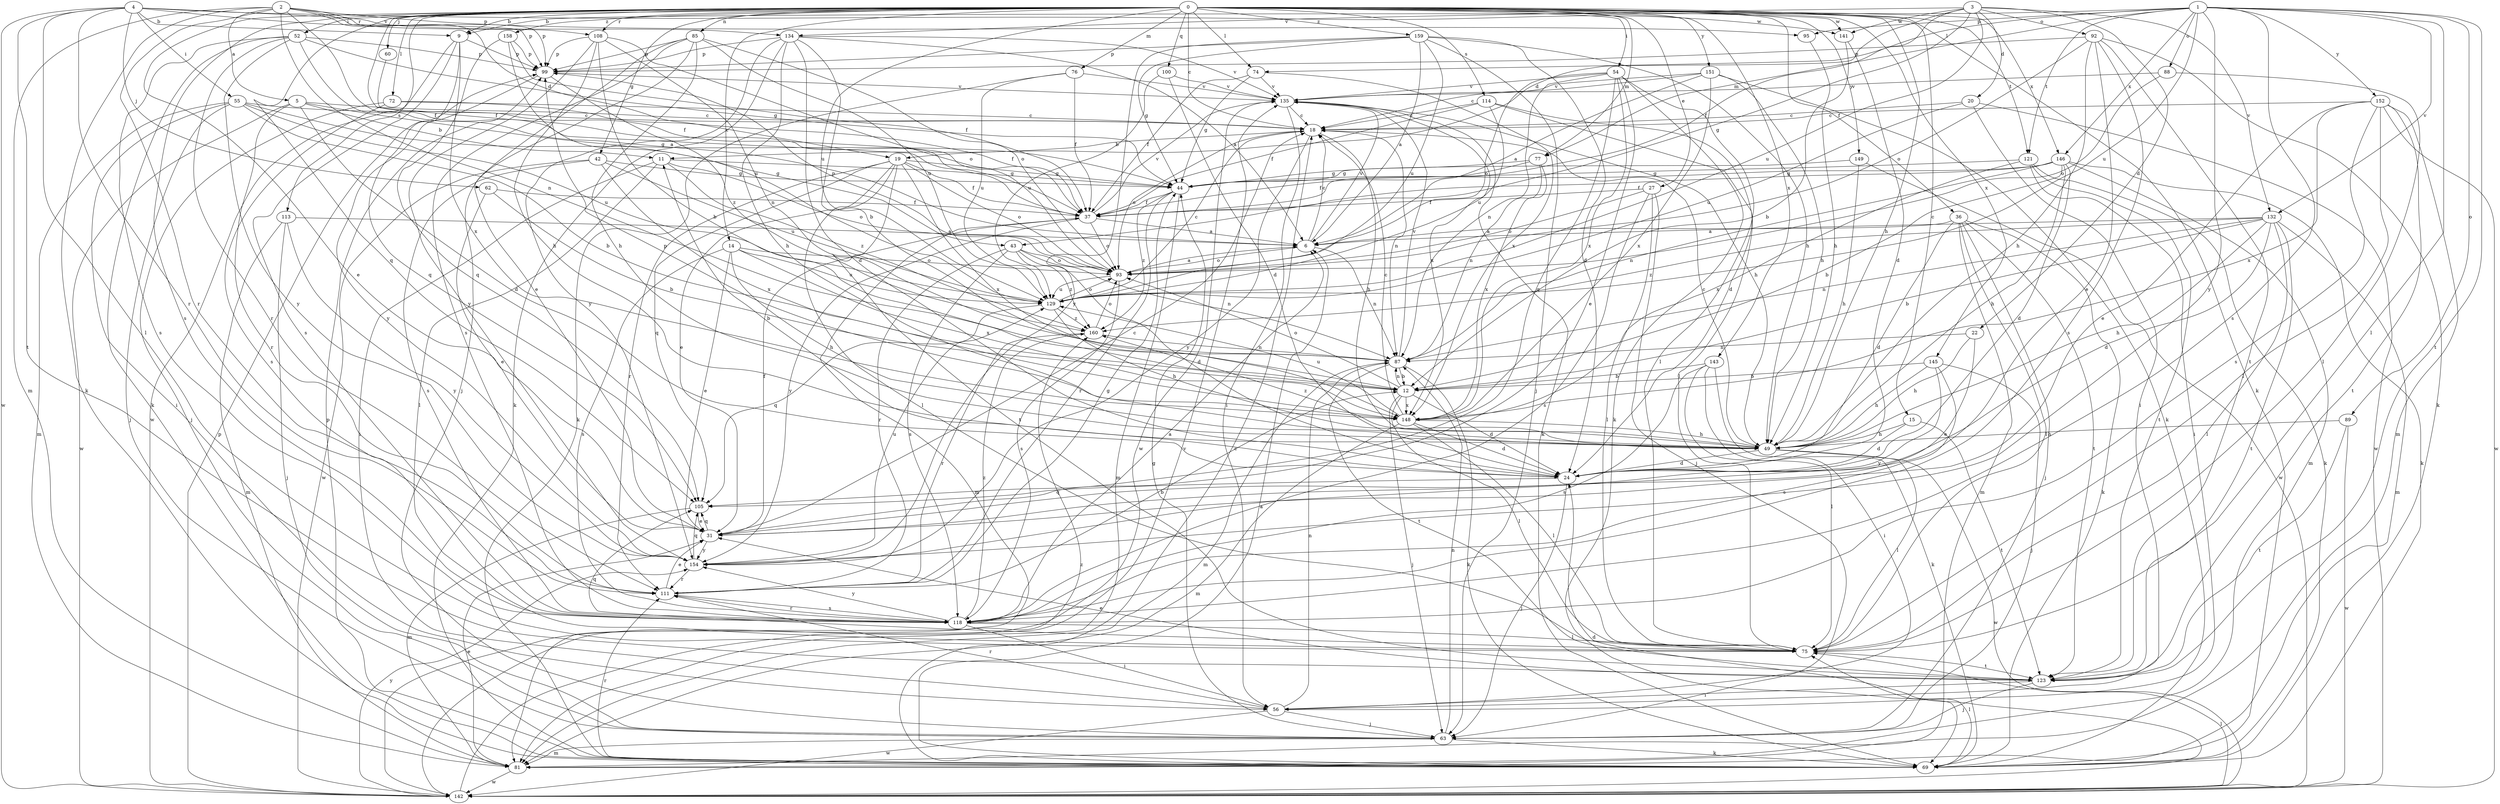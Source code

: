 strict digraph  {
0;
1;
2;
3;
4;
5;
6;
9;
11;
12;
14;
15;
18;
19;
20;
22;
24;
27;
31;
36;
37;
42;
43;
44;
49;
52;
54;
55;
56;
60;
62;
63;
69;
72;
74;
75;
76;
77;
81;
85;
87;
88;
89;
92;
93;
95;
99;
100;
105;
108;
111;
113;
114;
118;
121;
123;
129;
132;
134;
135;
141;
142;
143;
145;
146;
148;
149;
151;
152;
154;
158;
159;
160;
0 -> 9  [label=b];
0 -> 14  [label=c];
0 -> 15  [label=c];
0 -> 18  [label=c];
0 -> 27  [label=e];
0 -> 31  [label=e];
0 -> 36  [label=f];
0 -> 37  [label=f];
0 -> 42  [label=g];
0 -> 49  [label=h];
0 -> 52  [label=i];
0 -> 54  [label=i];
0 -> 60  [label=j];
0 -> 69  [label=k];
0 -> 72  [label=l];
0 -> 74  [label=l];
0 -> 76  [label=m];
0 -> 77  [label=m];
0 -> 85  [label=n];
0 -> 100  [label=q];
0 -> 105  [label=q];
0 -> 108  [label=r];
0 -> 113  [label=s];
0 -> 114  [label=s];
0 -> 118  [label=s];
0 -> 121  [label=t];
0 -> 129  [label=u];
0 -> 141  [label=w];
0 -> 143  [label=x];
0 -> 145  [label=x];
0 -> 146  [label=x];
0 -> 149  [label=y];
0 -> 151  [label=y];
0 -> 158  [label=z];
0 -> 159  [label=z];
1 -> 9  [label=b];
1 -> 74  [label=l];
1 -> 75  [label=l];
1 -> 77  [label=m];
1 -> 88  [label=o];
1 -> 89  [label=o];
1 -> 95  [label=p];
1 -> 118  [label=s];
1 -> 121  [label=t];
1 -> 123  [label=t];
1 -> 129  [label=u];
1 -> 132  [label=v];
1 -> 146  [label=x];
1 -> 152  [label=y];
1 -> 154  [label=y];
2 -> 5  [label=a];
2 -> 19  [label=d];
2 -> 37  [label=f];
2 -> 69  [label=k];
2 -> 81  [label=m];
2 -> 87  [label=n];
2 -> 95  [label=p];
2 -> 99  [label=p];
2 -> 108  [label=r];
2 -> 111  [label=r];
3 -> 19  [label=d];
3 -> 20  [label=d];
3 -> 22  [label=d];
3 -> 37  [label=f];
3 -> 43  [label=g];
3 -> 92  [label=o];
3 -> 129  [label=u];
3 -> 132  [label=v];
3 -> 134  [label=v];
3 -> 141  [label=w];
4 -> 9  [label=b];
4 -> 55  [label=i];
4 -> 62  [label=j];
4 -> 75  [label=l];
4 -> 99  [label=p];
4 -> 111  [label=r];
4 -> 123  [label=t];
4 -> 134  [label=v];
4 -> 141  [label=w];
4 -> 142  [label=w];
5 -> 11  [label=b];
5 -> 18  [label=c];
5 -> 24  [label=d];
5 -> 43  [label=g];
5 -> 111  [label=r];
5 -> 142  [label=w];
6 -> 18  [label=c];
6 -> 87  [label=n];
6 -> 93  [label=o];
6 -> 135  [label=v];
9 -> 99  [label=p];
9 -> 105  [label=q];
9 -> 118  [label=s];
9 -> 142  [label=w];
9 -> 148  [label=x];
11 -> 44  [label=g];
11 -> 56  [label=i];
11 -> 75  [label=l];
11 -> 93  [label=o];
11 -> 160  [label=z];
12 -> 24  [label=d];
12 -> 63  [label=j];
12 -> 75  [label=l];
12 -> 87  [label=n];
12 -> 93  [label=o];
12 -> 148  [label=x];
14 -> 31  [label=e];
14 -> 49  [label=h];
14 -> 93  [label=o];
14 -> 118  [label=s];
14 -> 129  [label=u];
14 -> 148  [label=x];
15 -> 24  [label=d];
15 -> 49  [label=h];
15 -> 123  [label=t];
18 -> 11  [label=b];
18 -> 49  [label=h];
18 -> 87  [label=n];
18 -> 93  [label=o];
18 -> 154  [label=y];
19 -> 31  [label=e];
19 -> 37  [label=f];
19 -> 44  [label=g];
19 -> 75  [label=l];
19 -> 93  [label=o];
19 -> 105  [label=q];
19 -> 111  [label=r];
19 -> 123  [label=t];
19 -> 148  [label=x];
20 -> 18  [label=c];
20 -> 56  [label=i];
20 -> 129  [label=u];
20 -> 142  [label=w];
22 -> 31  [label=e];
22 -> 49  [label=h];
22 -> 87  [label=n];
24 -> 11  [label=b];
24 -> 63  [label=j];
24 -> 105  [label=q];
27 -> 37  [label=f];
27 -> 63  [label=j];
27 -> 75  [label=l];
27 -> 93  [label=o];
27 -> 118  [label=s];
31 -> 18  [label=c];
31 -> 37  [label=f];
31 -> 105  [label=q];
31 -> 154  [label=y];
36 -> 6  [label=a];
36 -> 24  [label=d];
36 -> 63  [label=j];
36 -> 69  [label=k];
36 -> 75  [label=l];
36 -> 81  [label=m];
36 -> 123  [label=t];
37 -> 6  [label=a];
37 -> 81  [label=m];
37 -> 93  [label=o];
37 -> 135  [label=v];
37 -> 154  [label=y];
42 -> 44  [label=g];
42 -> 118  [label=s];
42 -> 129  [label=u];
42 -> 142  [label=w];
42 -> 148  [label=x];
43 -> 24  [label=d];
43 -> 87  [label=n];
43 -> 93  [label=o];
43 -> 111  [label=r];
43 -> 118  [label=s];
43 -> 160  [label=z];
44 -> 37  [label=f];
44 -> 81  [label=m];
44 -> 111  [label=r];
44 -> 160  [label=z];
49 -> 18  [label=c];
49 -> 24  [label=d];
49 -> 75  [label=l];
49 -> 142  [label=w];
49 -> 160  [label=z];
52 -> 6  [label=a];
52 -> 44  [label=g];
52 -> 69  [label=k];
52 -> 99  [label=p];
52 -> 111  [label=r];
52 -> 118  [label=s];
52 -> 154  [label=y];
54 -> 31  [label=e];
54 -> 69  [label=k];
54 -> 75  [label=l];
54 -> 87  [label=n];
54 -> 93  [label=o];
54 -> 105  [label=q];
54 -> 135  [label=v];
54 -> 148  [label=x];
55 -> 12  [label=b];
55 -> 18  [label=c];
55 -> 44  [label=g];
55 -> 56  [label=i];
55 -> 63  [label=j];
55 -> 81  [label=m];
55 -> 129  [label=u];
56 -> 63  [label=j];
56 -> 87  [label=n];
56 -> 111  [label=r];
56 -> 142  [label=w];
60 -> 37  [label=f];
62 -> 12  [label=b];
62 -> 31  [label=e];
62 -> 37  [label=f];
63 -> 44  [label=g];
63 -> 69  [label=k];
63 -> 81  [label=m];
63 -> 87  [label=n];
69 -> 6  [label=a];
69 -> 18  [label=c];
69 -> 75  [label=l];
69 -> 99  [label=p];
69 -> 111  [label=r];
72 -> 18  [label=c];
72 -> 37  [label=f];
72 -> 63  [label=j];
72 -> 118  [label=s];
74 -> 37  [label=f];
74 -> 44  [label=g];
74 -> 135  [label=v];
74 -> 148  [label=x];
75 -> 105  [label=q];
75 -> 123  [label=t];
76 -> 37  [label=f];
76 -> 69  [label=k];
76 -> 129  [label=u];
76 -> 135  [label=v];
77 -> 37  [label=f];
77 -> 44  [label=g];
77 -> 87  [label=n];
77 -> 148  [label=x];
81 -> 31  [label=e];
81 -> 142  [label=w];
85 -> 31  [label=e];
85 -> 49  [label=h];
85 -> 63  [label=j];
85 -> 93  [label=o];
85 -> 99  [label=p];
85 -> 118  [label=s];
85 -> 129  [label=u];
87 -> 12  [label=b];
87 -> 69  [label=k];
87 -> 81  [label=m];
87 -> 123  [label=t];
87 -> 135  [label=v];
88 -> 75  [label=l];
88 -> 93  [label=o];
88 -> 135  [label=v];
89 -> 49  [label=h];
89 -> 123  [label=t];
89 -> 142  [label=w];
92 -> 31  [label=e];
92 -> 49  [label=h];
92 -> 69  [label=k];
92 -> 93  [label=o];
92 -> 99  [label=p];
92 -> 118  [label=s];
92 -> 123  [label=t];
93 -> 6  [label=a];
93 -> 99  [label=p];
93 -> 118  [label=s];
93 -> 129  [label=u];
95 -> 49  [label=h];
99 -> 135  [label=v];
99 -> 154  [label=y];
99 -> 160  [label=z];
100 -> 24  [label=d];
100 -> 129  [label=u];
100 -> 135  [label=v];
105 -> 31  [label=e];
105 -> 81  [label=m];
108 -> 12  [label=b];
108 -> 49  [label=h];
108 -> 87  [label=n];
108 -> 93  [label=o];
108 -> 99  [label=p];
108 -> 154  [label=y];
111 -> 12  [label=b];
111 -> 31  [label=e];
111 -> 44  [label=g];
111 -> 118  [label=s];
113 -> 6  [label=a];
113 -> 63  [label=j];
113 -> 81  [label=m];
113 -> 154  [label=y];
114 -> 18  [label=c];
114 -> 24  [label=d];
114 -> 37  [label=f];
114 -> 75  [label=l];
114 -> 129  [label=u];
118 -> 6  [label=a];
118 -> 56  [label=i];
118 -> 75  [label=l];
118 -> 111  [label=r];
118 -> 154  [label=y];
118 -> 160  [label=z];
121 -> 44  [label=g];
121 -> 56  [label=i];
121 -> 69  [label=k];
121 -> 123  [label=t];
121 -> 148  [label=x];
123 -> 31  [label=e];
123 -> 56  [label=i];
123 -> 63  [label=j];
129 -> 18  [label=c];
129 -> 49  [label=h];
129 -> 93  [label=o];
129 -> 105  [label=q];
129 -> 160  [label=z];
132 -> 6  [label=a];
132 -> 12  [label=b];
132 -> 24  [label=d];
132 -> 49  [label=h];
132 -> 75  [label=l];
132 -> 81  [label=m];
132 -> 87  [label=n];
132 -> 123  [label=t];
132 -> 160  [label=z];
134 -> 6  [label=a];
134 -> 12  [label=b];
134 -> 24  [label=d];
134 -> 49  [label=h];
134 -> 69  [label=k];
134 -> 99  [label=p];
134 -> 135  [label=v];
134 -> 154  [label=y];
135 -> 18  [label=c];
135 -> 49  [label=h];
135 -> 56  [label=i];
135 -> 69  [label=k];
135 -> 142  [label=w];
135 -> 148  [label=x];
141 -> 12  [label=b];
141 -> 24  [label=d];
142 -> 24  [label=d];
142 -> 75  [label=l];
142 -> 99  [label=p];
142 -> 135  [label=v];
142 -> 154  [label=y];
142 -> 160  [label=z];
143 -> 12  [label=b];
143 -> 56  [label=i];
143 -> 69  [label=k];
143 -> 75  [label=l];
143 -> 118  [label=s];
145 -> 12  [label=b];
145 -> 49  [label=h];
145 -> 63  [label=j];
145 -> 118  [label=s];
145 -> 154  [label=y];
146 -> 12  [label=b];
146 -> 24  [label=d];
146 -> 37  [label=f];
146 -> 44  [label=g];
146 -> 49  [label=h];
146 -> 69  [label=k];
146 -> 81  [label=m];
146 -> 87  [label=n];
148 -> 18  [label=c];
148 -> 24  [label=d];
148 -> 49  [label=h];
148 -> 75  [label=l];
148 -> 81  [label=m];
148 -> 99  [label=p];
148 -> 129  [label=u];
149 -> 44  [label=g];
149 -> 49  [label=h];
149 -> 142  [label=w];
151 -> 6  [label=a];
151 -> 18  [label=c];
151 -> 49  [label=h];
151 -> 69  [label=k];
151 -> 135  [label=v];
151 -> 148  [label=x];
152 -> 18  [label=c];
152 -> 31  [label=e];
152 -> 75  [label=l];
152 -> 81  [label=m];
152 -> 118  [label=s];
152 -> 123  [label=t];
152 -> 142  [label=w];
152 -> 148  [label=x];
154 -> 105  [label=q];
154 -> 111  [label=r];
154 -> 129  [label=u];
158 -> 37  [label=f];
158 -> 99  [label=p];
158 -> 105  [label=q];
158 -> 129  [label=u];
159 -> 6  [label=a];
159 -> 24  [label=d];
159 -> 44  [label=g];
159 -> 49  [label=h];
159 -> 63  [label=j];
159 -> 99  [label=p];
159 -> 129  [label=u];
159 -> 154  [label=y];
160 -> 87  [label=n];
160 -> 93  [label=o];
160 -> 111  [label=r];
}
